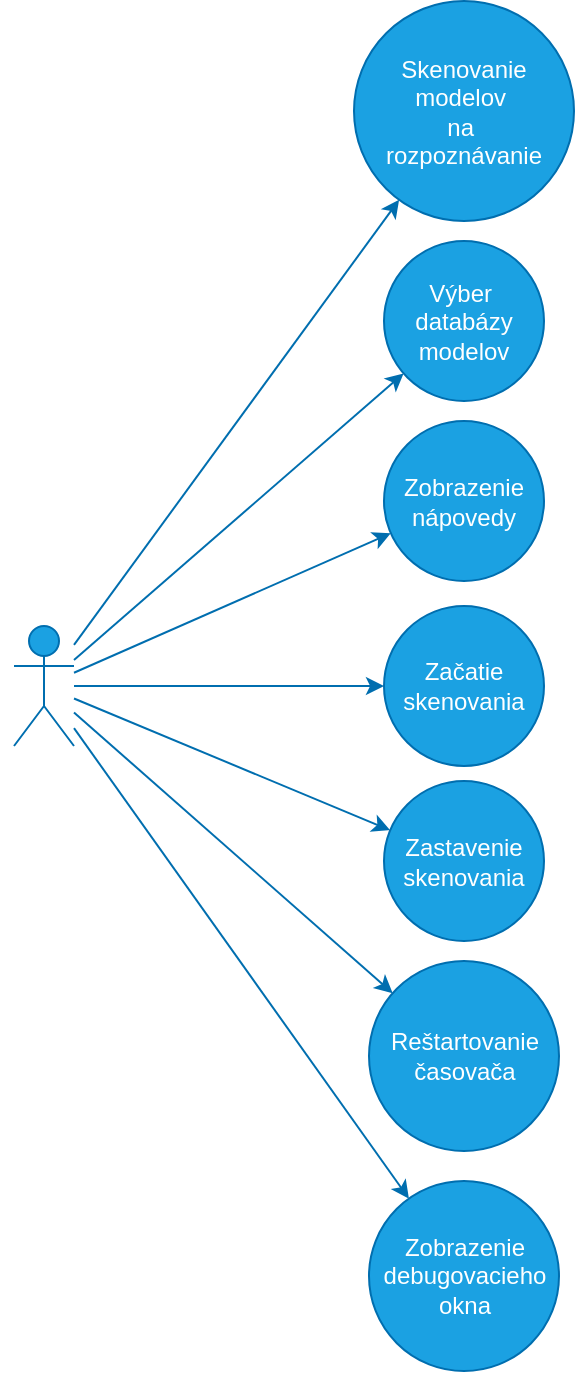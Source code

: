 <mxfile version="24.2.5" type="device">
  <diagram name="Page-1" id="harpphqSfy1c22R-W89G">
    <mxGraphModel dx="1434" dy="836" grid="1" gridSize="10" guides="1" tooltips="1" connect="1" arrows="1" fold="1" page="1" pageScale="1" pageWidth="850" pageHeight="1100" math="0" shadow="0">
      <root>
        <mxCell id="0" />
        <mxCell id="1" parent="0" />
        <mxCell id="R3NVGjKWT4sXV1GPE9ub-3" value="" style="rounded=0;orthogonalLoop=1;jettySize=auto;html=1;fillColor=#1ba1e2;strokeColor=#006EAF;" parent="1" source="R3NVGjKWT4sXV1GPE9ub-1" target="R3NVGjKWT4sXV1GPE9ub-2" edge="1">
          <mxGeometry relative="1" as="geometry" />
        </mxCell>
        <mxCell id="R3NVGjKWT4sXV1GPE9ub-5" value="" style="rounded=0;orthogonalLoop=1;jettySize=auto;html=1;fillColor=#1ba1e2;strokeColor=#006EAF;" parent="1" source="R3NVGjKWT4sXV1GPE9ub-1" target="R3NVGjKWT4sXV1GPE9ub-4" edge="1">
          <mxGeometry relative="1" as="geometry" />
        </mxCell>
        <mxCell id="R3NVGjKWT4sXV1GPE9ub-1" value="U&lt;span style=&quot;background-color: initial;&quot;&gt;žívateľ&lt;/span&gt;" style="shape=umlActor;verticalLabelPosition=bottom;verticalAlign=top;html=1;outlineConnect=0;fillColor=#1ba1e2;fontColor=#ffffff;strokeColor=#006EAF;" parent="1" vertex="1">
          <mxGeometry x="50" y="490" width="30" height="60" as="geometry" />
        </mxCell>
        <mxCell id="R3NVGjKWT4sXV1GPE9ub-2" value="&lt;div&gt;&lt;span style=&quot;background-color: initial;&quot;&gt;Skenovanie&lt;/span&gt;&lt;br&gt;&lt;/div&gt;&lt;div&gt;&lt;span style=&quot;background-color: initial;&quot;&gt;modelov&amp;nbsp;&lt;/span&gt;&lt;br&gt;&lt;/div&gt;&lt;div&gt;&lt;span style=&quot;background-color: initial;&quot;&gt;na&amp;nbsp;&lt;/span&gt;&lt;/div&gt;&lt;div&gt;&lt;span style=&quot;background-color: initial;&quot;&gt;rozpoznávanie&lt;/span&gt;&lt;/div&gt;" style="ellipse;whiteSpace=wrap;html=1;verticalAlign=middle;fillColor=#1ba1e2;fontColor=#ffffff;strokeColor=#006EAF;" parent="1" vertex="1">
          <mxGeometry x="220" y="177.5" width="110" height="110" as="geometry" />
        </mxCell>
        <mxCell id="R3NVGjKWT4sXV1GPE9ub-4" value="&lt;div&gt;&lt;span style=&quot;background-color: initial;&quot;&gt;Výber&amp;nbsp;&lt;/span&gt;&lt;br&gt;&lt;/div&gt;&lt;div&gt;databázy&lt;div&gt;modelov&lt;/div&gt;&lt;/div&gt;" style="ellipse;whiteSpace=wrap;html=1;verticalAlign=middle;fillColor=#1ba1e2;fontColor=#ffffff;strokeColor=#006EAF;" parent="1" vertex="1">
          <mxGeometry x="235" y="297.5" width="80" height="80" as="geometry" />
        </mxCell>
        <mxCell id="R3NVGjKWT4sXV1GPE9ub-6" value="" style="rounded=0;orthogonalLoop=1;jettySize=auto;html=1;fillColor=#1ba1e2;strokeColor=#006EAF;" parent="1" source="R3NVGjKWT4sXV1GPE9ub-1" target="R3NVGjKWT4sXV1GPE9ub-7" edge="1">
          <mxGeometry relative="1" as="geometry">
            <mxPoint x="100" y="569" as="sourcePoint" />
          </mxGeometry>
        </mxCell>
        <mxCell id="R3NVGjKWT4sXV1GPE9ub-7" value="Zobrazenie nápovedy" style="ellipse;whiteSpace=wrap;html=1;verticalAlign=middle;fillColor=#1ba1e2;fontColor=#ffffff;strokeColor=#006EAF;" parent="1" vertex="1">
          <mxGeometry x="235" y="387.5" width="80" height="80" as="geometry" />
        </mxCell>
        <mxCell id="R3NVGjKWT4sXV1GPE9ub-8" value="" style="rounded=0;orthogonalLoop=1;jettySize=auto;html=1;fillColor=#1ba1e2;strokeColor=#006EAF;" parent="1" source="R3NVGjKWT4sXV1GPE9ub-1" target="R3NVGjKWT4sXV1GPE9ub-9" edge="1">
          <mxGeometry relative="1" as="geometry">
            <mxPoint x="90" y="612" as="sourcePoint" />
          </mxGeometry>
        </mxCell>
        <mxCell id="R3NVGjKWT4sXV1GPE9ub-9" value="Začatie skenovania" style="ellipse;whiteSpace=wrap;html=1;verticalAlign=middle;fillColor=#1ba1e2;fontColor=#ffffff;strokeColor=#006EAF;" parent="1" vertex="1">
          <mxGeometry x="235" y="480" width="80" height="80" as="geometry" />
        </mxCell>
        <mxCell id="R3NVGjKWT4sXV1GPE9ub-12" value="" style="rounded=0;orthogonalLoop=1;jettySize=auto;html=1;fillColor=#1ba1e2;strokeColor=#006EAF;" parent="1" source="R3NVGjKWT4sXV1GPE9ub-1" target="R3NVGjKWT4sXV1GPE9ub-13" edge="1">
          <mxGeometry relative="1" as="geometry">
            <mxPoint x="80" y="616" as="sourcePoint" />
          </mxGeometry>
        </mxCell>
        <mxCell id="R3NVGjKWT4sXV1GPE9ub-13" value="Zastavenie skenovania" style="ellipse;whiteSpace=wrap;html=1;verticalAlign=middle;fillColor=#1ba1e2;fontColor=#ffffff;strokeColor=#006EAF;" parent="1" vertex="1">
          <mxGeometry x="235" y="567.5" width="80" height="80" as="geometry" />
        </mxCell>
        <mxCell id="R3NVGjKWT4sXV1GPE9ub-14" value="" style="rounded=0;orthogonalLoop=1;jettySize=auto;html=1;fillColor=#1ba1e2;strokeColor=#006EAF;" parent="1" source="R3NVGjKWT4sXV1GPE9ub-1" target="R3NVGjKWT4sXV1GPE9ub-15" edge="1">
          <mxGeometry relative="1" as="geometry">
            <mxPoint x="105" y="609" as="sourcePoint" />
          </mxGeometry>
        </mxCell>
        <mxCell id="R3NVGjKWT4sXV1GPE9ub-15" value="Reštartovanie časovača" style="ellipse;whiteSpace=wrap;html=1;verticalAlign=middle;fillColor=#1ba1e2;fontColor=#ffffff;strokeColor=#006EAF;" parent="1" vertex="1">
          <mxGeometry x="227.5" y="657.5" width="95" height="95" as="geometry" />
        </mxCell>
        <mxCell id="R3NVGjKWT4sXV1GPE9ub-16" value="" style="rounded=0;orthogonalLoop=1;jettySize=auto;html=1;fillColor=#1ba1e2;strokeColor=#006EAF;" parent="1" source="R3NVGjKWT4sXV1GPE9ub-1" target="R3NVGjKWT4sXV1GPE9ub-17" edge="1">
          <mxGeometry relative="1" as="geometry">
            <mxPoint x="-20" y="610" as="sourcePoint" />
          </mxGeometry>
        </mxCell>
        <mxCell id="R3NVGjKWT4sXV1GPE9ub-17" value="Zobrazenie debugovacieho okna" style="ellipse;whiteSpace=wrap;html=1;verticalAlign=middle;fillColor=#1ba1e2;fontColor=#ffffff;strokeColor=#006EAF;" parent="1" vertex="1">
          <mxGeometry x="227.5" y="767.5" width="95" height="95" as="geometry" />
        </mxCell>
      </root>
    </mxGraphModel>
  </diagram>
</mxfile>
